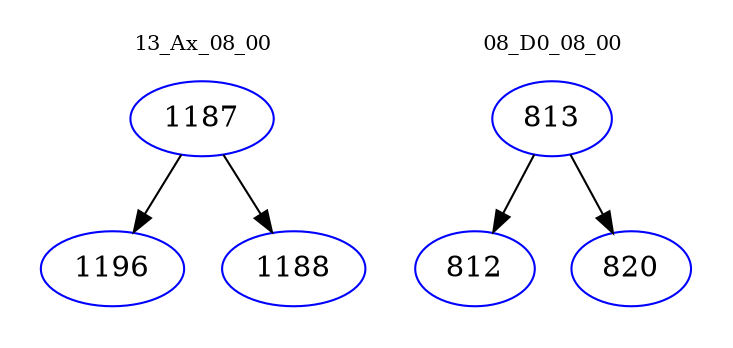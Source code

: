 digraph{
subgraph cluster_0 {
color = white
label = "13_Ax_08_00";
fontsize=10;
T0_1187 [label="1187", color="blue"]
T0_1187 -> T0_1196 [color="black"]
T0_1196 [label="1196", color="blue"]
T0_1187 -> T0_1188 [color="black"]
T0_1188 [label="1188", color="blue"]
}
subgraph cluster_1 {
color = white
label = "08_D0_08_00";
fontsize=10;
T1_813 [label="813", color="blue"]
T1_813 -> T1_812 [color="black"]
T1_812 [label="812", color="blue"]
T1_813 -> T1_820 [color="black"]
T1_820 [label="820", color="blue"]
}
}
